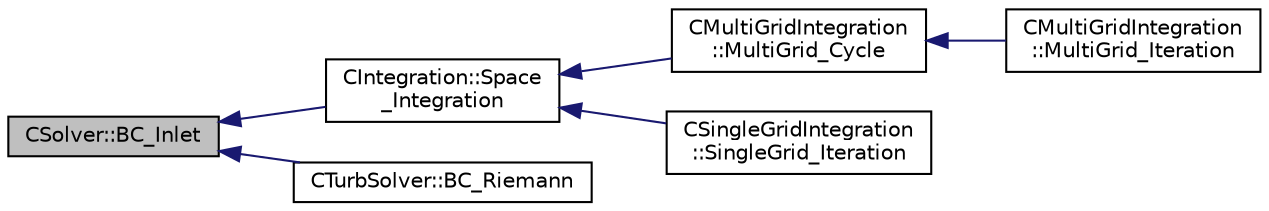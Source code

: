digraph "CSolver::BC_Inlet"
{
  edge [fontname="Helvetica",fontsize="10",labelfontname="Helvetica",labelfontsize="10"];
  node [fontname="Helvetica",fontsize="10",shape=record];
  rankdir="LR";
  Node311 [label="CSolver::BC_Inlet",height=0.2,width=0.4,color="black", fillcolor="grey75", style="filled", fontcolor="black"];
  Node311 -> Node312 [dir="back",color="midnightblue",fontsize="10",style="solid",fontname="Helvetica"];
  Node312 [label="CIntegration::Space\l_Integration",height=0.2,width=0.4,color="black", fillcolor="white", style="filled",URL="$class_c_integration.html#af7aa23ef26b19cb2e73a8df6c7924d91",tooltip="Do the space integration of the numerical system. "];
  Node312 -> Node313 [dir="back",color="midnightblue",fontsize="10",style="solid",fontname="Helvetica"];
  Node313 [label="CMultiGridIntegration\l::MultiGrid_Cycle",height=0.2,width=0.4,color="black", fillcolor="white", style="filled",URL="$class_c_multi_grid_integration.html#aa9a52a00a3417c465307ae6aea035f41",tooltip="Perform a Full-Approximation Storage (FAS) Multigrid. "];
  Node313 -> Node314 [dir="back",color="midnightblue",fontsize="10",style="solid",fontname="Helvetica"];
  Node314 [label="CMultiGridIntegration\l::MultiGrid_Iteration",height=0.2,width=0.4,color="black", fillcolor="white", style="filled",URL="$class_c_multi_grid_integration.html#af0b4014222a37402257b735d2ca32a81",tooltip="This subroutine calls the MultiGrid_Cycle and also prepare the multigrid levels and the monitoring..."];
  Node312 -> Node315 [dir="back",color="midnightblue",fontsize="10",style="solid",fontname="Helvetica"];
  Node315 [label="CSingleGridIntegration\l::SingleGrid_Iteration",height=0.2,width=0.4,color="black", fillcolor="white", style="filled",URL="$class_c_single_grid_integration.html#a0f1aacf74dd7f72e9459f9631d9030ad",tooltip="Do the numerical integration (implicit) of the turbulence solver. "];
  Node311 -> Node316 [dir="back",color="midnightblue",fontsize="10",style="solid",fontname="Helvetica"];
  Node316 [label="CTurbSolver::BC_Riemann",height=0.2,width=0.4,color="black", fillcolor="white", style="filled",URL="$class_c_turb_solver.html#aeb5f5a862c546d812697271a1a07a27f",tooltip="Impose via the residual the Euler wall boundary condition. "];
}
